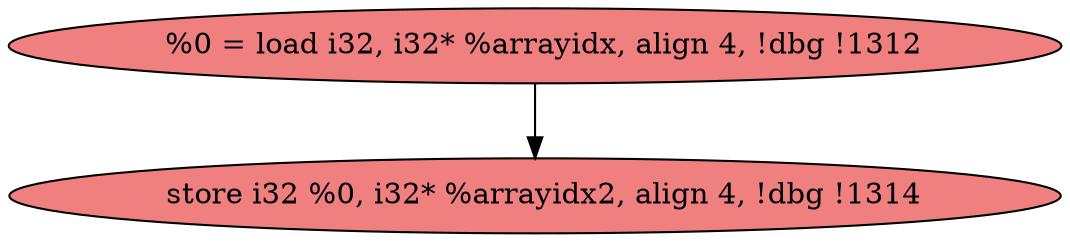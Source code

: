 
digraph G {


node1 [fillcolor=lightcoral,label="  %0 = load i32, i32* %arrayidx, align 4, !dbg !1312",shape=ellipse,style=filled ]
node0 [fillcolor=lightcoral,label="  store i32 %0, i32* %arrayidx2, align 4, !dbg !1314",shape=ellipse,style=filled ]

node1->node0 [ ]


}
